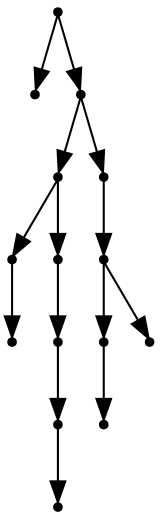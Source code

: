 digraph {
  14 [shape=point];
  0 [shape=point];
  13 [shape=point];
  7 [shape=point];
  2 [shape=point];
  1 [shape=point];
  6 [shape=point];
  5 [shape=point];
  4 [shape=point];
  3 [shape=point];
  12 [shape=point];
  11 [shape=point];
  9 [shape=point];
  8 [shape=point];
  10 [shape=point];
14 -> 0;
14 -> 13;
13 -> 7;
7 -> 2;
2 -> 1;
7 -> 6;
6 -> 5;
5 -> 4;
4 -> 3;
13 -> 12;
12 -> 11;
11 -> 9;
9 -> 8;
11 -> 10;
}
